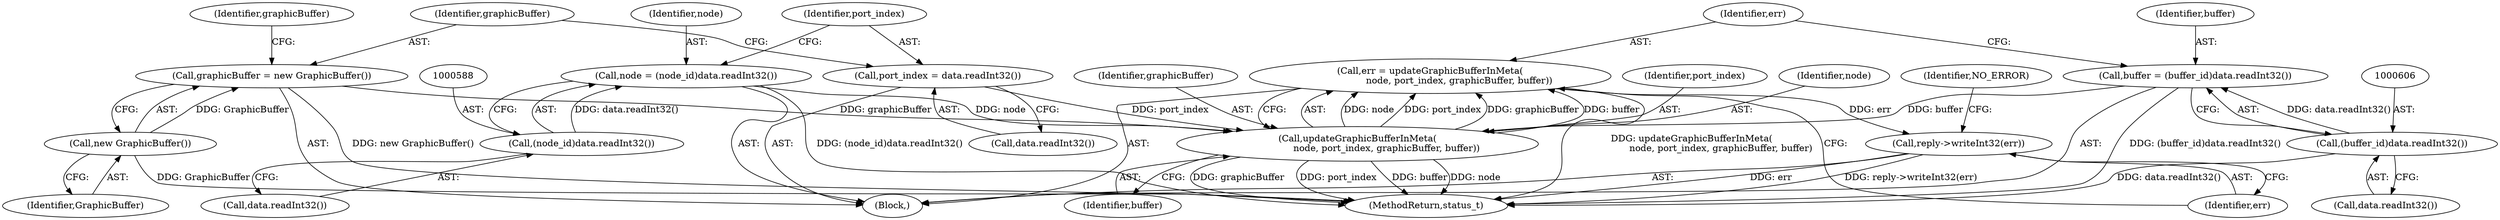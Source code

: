 digraph "0_Android_1171e7c047bf79e7c93342bb6a812c9edd86aa84@API" {
"1000609" [label="(Call,err = updateGraphicBufferInMeta(\n                    node, port_index, graphicBuffer, buffer))"];
"1000611" [label="(Call,updateGraphicBufferInMeta(\n                    node, port_index, graphicBuffer, buffer))"];
"1000585" [label="(Call,node = (node_id)data.readInt32())"];
"1000587" [label="(Call,(node_id)data.readInt32())"];
"1000591" [label="(Call,port_index = data.readInt32())"];
"1000595" [label="(Call,graphicBuffer = new GraphicBuffer())"];
"1000597" [label="(Call,new GraphicBuffer())"];
"1000603" [label="(Call,buffer = (buffer_id)data.readInt32())"];
"1000605" [label="(Call,(buffer_id)data.readInt32())"];
"1000616" [label="(Call,reply->writeInt32(err))"];
"1000587" [label="(Call,(node_id)data.readInt32())"];
"1000609" [label="(Call,err = updateGraphicBufferInMeta(\n                    node, port_index, graphicBuffer, buffer))"];
"1000607" [label="(Call,data.readInt32())"];
"1000591" [label="(Call,port_index = data.readInt32())"];
"1000593" [label="(Call,data.readInt32())"];
"1000604" [label="(Identifier,buffer)"];
"1000616" [label="(Call,reply->writeInt32(err))"];
"1000592" [label="(Identifier,port_index)"];
"1000601" [label="(Identifier,graphicBuffer)"];
"1001056" [label="(MethodReturn,status_t)"];
"1000589" [label="(Call,data.readInt32())"];
"1000579" [label="(Block,)"];
"1000614" [label="(Identifier,graphicBuffer)"];
"1000617" [label="(Identifier,err)"];
"1000597" [label="(Call,new GraphicBuffer())"];
"1000611" [label="(Call,updateGraphicBufferInMeta(\n                    node, port_index, graphicBuffer, buffer))"];
"1000615" [label="(Identifier,buffer)"];
"1000598" [label="(Identifier,GraphicBuffer)"];
"1000586" [label="(Identifier,node)"];
"1000605" [label="(Call,(buffer_id)data.readInt32())"];
"1000619" [label="(Identifier,NO_ERROR)"];
"1000610" [label="(Identifier,err)"];
"1000585" [label="(Call,node = (node_id)data.readInt32())"];
"1000596" [label="(Identifier,graphicBuffer)"];
"1000613" [label="(Identifier,port_index)"];
"1000612" [label="(Identifier,node)"];
"1000595" [label="(Call,graphicBuffer = new GraphicBuffer())"];
"1000603" [label="(Call,buffer = (buffer_id)data.readInt32())"];
"1000609" -> "1000579"  [label="AST: "];
"1000609" -> "1000611"  [label="CFG: "];
"1000610" -> "1000609"  [label="AST: "];
"1000611" -> "1000609"  [label="AST: "];
"1000617" -> "1000609"  [label="CFG: "];
"1000609" -> "1001056"  [label="DDG: updateGraphicBufferInMeta(\n                    node, port_index, graphicBuffer, buffer)"];
"1000611" -> "1000609"  [label="DDG: node"];
"1000611" -> "1000609"  [label="DDG: port_index"];
"1000611" -> "1000609"  [label="DDG: graphicBuffer"];
"1000611" -> "1000609"  [label="DDG: buffer"];
"1000609" -> "1000616"  [label="DDG: err"];
"1000611" -> "1000615"  [label="CFG: "];
"1000612" -> "1000611"  [label="AST: "];
"1000613" -> "1000611"  [label="AST: "];
"1000614" -> "1000611"  [label="AST: "];
"1000615" -> "1000611"  [label="AST: "];
"1000611" -> "1001056"  [label="DDG: graphicBuffer"];
"1000611" -> "1001056"  [label="DDG: port_index"];
"1000611" -> "1001056"  [label="DDG: buffer"];
"1000611" -> "1001056"  [label="DDG: node"];
"1000585" -> "1000611"  [label="DDG: node"];
"1000591" -> "1000611"  [label="DDG: port_index"];
"1000595" -> "1000611"  [label="DDG: graphicBuffer"];
"1000603" -> "1000611"  [label="DDG: buffer"];
"1000585" -> "1000579"  [label="AST: "];
"1000585" -> "1000587"  [label="CFG: "];
"1000586" -> "1000585"  [label="AST: "];
"1000587" -> "1000585"  [label="AST: "];
"1000592" -> "1000585"  [label="CFG: "];
"1000585" -> "1001056"  [label="DDG: (node_id)data.readInt32()"];
"1000587" -> "1000585"  [label="DDG: data.readInt32()"];
"1000587" -> "1000589"  [label="CFG: "];
"1000588" -> "1000587"  [label="AST: "];
"1000589" -> "1000587"  [label="AST: "];
"1000591" -> "1000579"  [label="AST: "];
"1000591" -> "1000593"  [label="CFG: "];
"1000592" -> "1000591"  [label="AST: "];
"1000593" -> "1000591"  [label="AST: "];
"1000596" -> "1000591"  [label="CFG: "];
"1000595" -> "1000579"  [label="AST: "];
"1000595" -> "1000597"  [label="CFG: "];
"1000596" -> "1000595"  [label="AST: "];
"1000597" -> "1000595"  [label="AST: "];
"1000601" -> "1000595"  [label="CFG: "];
"1000595" -> "1001056"  [label="DDG: new GraphicBuffer()"];
"1000597" -> "1000595"  [label="DDG: GraphicBuffer"];
"1000597" -> "1000598"  [label="CFG: "];
"1000598" -> "1000597"  [label="AST: "];
"1000597" -> "1001056"  [label="DDG: GraphicBuffer"];
"1000603" -> "1000579"  [label="AST: "];
"1000603" -> "1000605"  [label="CFG: "];
"1000604" -> "1000603"  [label="AST: "];
"1000605" -> "1000603"  [label="AST: "];
"1000610" -> "1000603"  [label="CFG: "];
"1000603" -> "1001056"  [label="DDG: (buffer_id)data.readInt32()"];
"1000605" -> "1000603"  [label="DDG: data.readInt32()"];
"1000605" -> "1000607"  [label="CFG: "];
"1000606" -> "1000605"  [label="AST: "];
"1000607" -> "1000605"  [label="AST: "];
"1000605" -> "1001056"  [label="DDG: data.readInt32()"];
"1000616" -> "1000579"  [label="AST: "];
"1000616" -> "1000617"  [label="CFG: "];
"1000617" -> "1000616"  [label="AST: "];
"1000619" -> "1000616"  [label="CFG: "];
"1000616" -> "1001056"  [label="DDG: err"];
"1000616" -> "1001056"  [label="DDG: reply->writeInt32(err)"];
}
